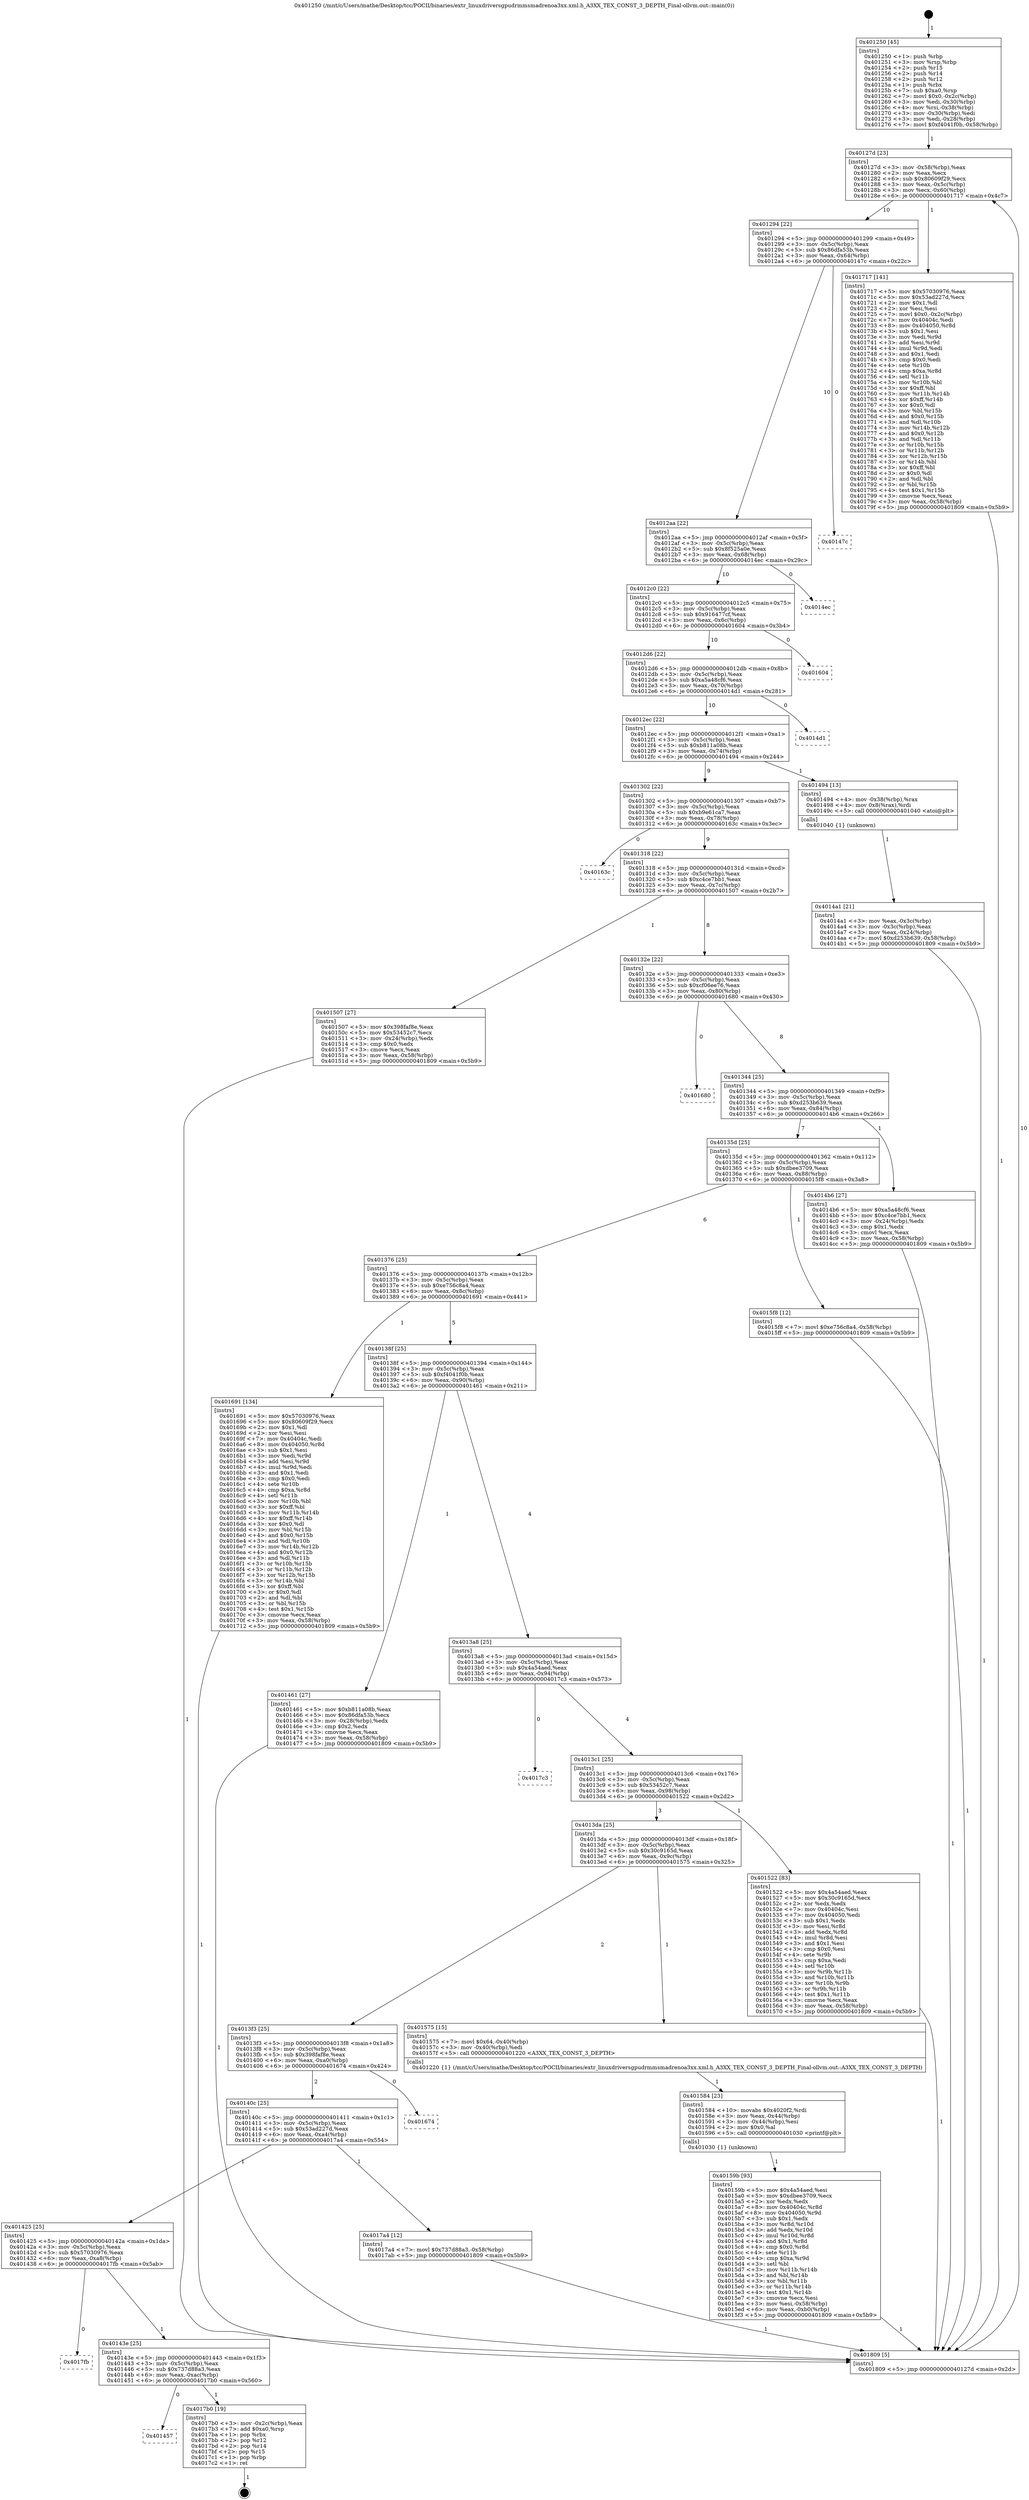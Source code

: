 digraph "0x401250" {
  label = "0x401250 (/mnt/c/Users/mathe/Desktop/tcc/POCII/binaries/extr_linuxdriversgpudrmmsmadrenoa3xx.xml.h_A3XX_TEX_CONST_3_DEPTH_Final-ollvm.out::main(0))"
  labelloc = "t"
  node[shape=record]

  Entry [label="",width=0.3,height=0.3,shape=circle,fillcolor=black,style=filled]
  "0x40127d" [label="{
     0x40127d [23]\l
     | [instrs]\l
     &nbsp;&nbsp;0x40127d \<+3\>: mov -0x58(%rbp),%eax\l
     &nbsp;&nbsp;0x401280 \<+2\>: mov %eax,%ecx\l
     &nbsp;&nbsp;0x401282 \<+6\>: sub $0x80609f29,%ecx\l
     &nbsp;&nbsp;0x401288 \<+3\>: mov %eax,-0x5c(%rbp)\l
     &nbsp;&nbsp;0x40128b \<+3\>: mov %ecx,-0x60(%rbp)\l
     &nbsp;&nbsp;0x40128e \<+6\>: je 0000000000401717 \<main+0x4c7\>\l
  }"]
  "0x401717" [label="{
     0x401717 [141]\l
     | [instrs]\l
     &nbsp;&nbsp;0x401717 \<+5\>: mov $0x57030976,%eax\l
     &nbsp;&nbsp;0x40171c \<+5\>: mov $0x53ad227d,%ecx\l
     &nbsp;&nbsp;0x401721 \<+2\>: mov $0x1,%dl\l
     &nbsp;&nbsp;0x401723 \<+2\>: xor %esi,%esi\l
     &nbsp;&nbsp;0x401725 \<+7\>: movl $0x0,-0x2c(%rbp)\l
     &nbsp;&nbsp;0x40172c \<+7\>: mov 0x40404c,%edi\l
     &nbsp;&nbsp;0x401733 \<+8\>: mov 0x404050,%r8d\l
     &nbsp;&nbsp;0x40173b \<+3\>: sub $0x1,%esi\l
     &nbsp;&nbsp;0x40173e \<+3\>: mov %edi,%r9d\l
     &nbsp;&nbsp;0x401741 \<+3\>: add %esi,%r9d\l
     &nbsp;&nbsp;0x401744 \<+4\>: imul %r9d,%edi\l
     &nbsp;&nbsp;0x401748 \<+3\>: and $0x1,%edi\l
     &nbsp;&nbsp;0x40174b \<+3\>: cmp $0x0,%edi\l
     &nbsp;&nbsp;0x40174e \<+4\>: sete %r10b\l
     &nbsp;&nbsp;0x401752 \<+4\>: cmp $0xa,%r8d\l
     &nbsp;&nbsp;0x401756 \<+4\>: setl %r11b\l
     &nbsp;&nbsp;0x40175a \<+3\>: mov %r10b,%bl\l
     &nbsp;&nbsp;0x40175d \<+3\>: xor $0xff,%bl\l
     &nbsp;&nbsp;0x401760 \<+3\>: mov %r11b,%r14b\l
     &nbsp;&nbsp;0x401763 \<+4\>: xor $0xff,%r14b\l
     &nbsp;&nbsp;0x401767 \<+3\>: xor $0x0,%dl\l
     &nbsp;&nbsp;0x40176a \<+3\>: mov %bl,%r15b\l
     &nbsp;&nbsp;0x40176d \<+4\>: and $0x0,%r15b\l
     &nbsp;&nbsp;0x401771 \<+3\>: and %dl,%r10b\l
     &nbsp;&nbsp;0x401774 \<+3\>: mov %r14b,%r12b\l
     &nbsp;&nbsp;0x401777 \<+4\>: and $0x0,%r12b\l
     &nbsp;&nbsp;0x40177b \<+3\>: and %dl,%r11b\l
     &nbsp;&nbsp;0x40177e \<+3\>: or %r10b,%r15b\l
     &nbsp;&nbsp;0x401781 \<+3\>: or %r11b,%r12b\l
     &nbsp;&nbsp;0x401784 \<+3\>: xor %r12b,%r15b\l
     &nbsp;&nbsp;0x401787 \<+3\>: or %r14b,%bl\l
     &nbsp;&nbsp;0x40178a \<+3\>: xor $0xff,%bl\l
     &nbsp;&nbsp;0x40178d \<+3\>: or $0x0,%dl\l
     &nbsp;&nbsp;0x401790 \<+2\>: and %dl,%bl\l
     &nbsp;&nbsp;0x401792 \<+3\>: or %bl,%r15b\l
     &nbsp;&nbsp;0x401795 \<+4\>: test $0x1,%r15b\l
     &nbsp;&nbsp;0x401799 \<+3\>: cmovne %ecx,%eax\l
     &nbsp;&nbsp;0x40179c \<+3\>: mov %eax,-0x58(%rbp)\l
     &nbsp;&nbsp;0x40179f \<+5\>: jmp 0000000000401809 \<main+0x5b9\>\l
  }"]
  "0x401294" [label="{
     0x401294 [22]\l
     | [instrs]\l
     &nbsp;&nbsp;0x401294 \<+5\>: jmp 0000000000401299 \<main+0x49\>\l
     &nbsp;&nbsp;0x401299 \<+3\>: mov -0x5c(%rbp),%eax\l
     &nbsp;&nbsp;0x40129c \<+5\>: sub $0x86dfa53b,%eax\l
     &nbsp;&nbsp;0x4012a1 \<+3\>: mov %eax,-0x64(%rbp)\l
     &nbsp;&nbsp;0x4012a4 \<+6\>: je 000000000040147c \<main+0x22c\>\l
  }"]
  Exit [label="",width=0.3,height=0.3,shape=circle,fillcolor=black,style=filled,peripheries=2]
  "0x40147c" [label="{
     0x40147c\l
  }", style=dashed]
  "0x4012aa" [label="{
     0x4012aa [22]\l
     | [instrs]\l
     &nbsp;&nbsp;0x4012aa \<+5\>: jmp 00000000004012af \<main+0x5f\>\l
     &nbsp;&nbsp;0x4012af \<+3\>: mov -0x5c(%rbp),%eax\l
     &nbsp;&nbsp;0x4012b2 \<+5\>: sub $0x8f525a0e,%eax\l
     &nbsp;&nbsp;0x4012b7 \<+3\>: mov %eax,-0x68(%rbp)\l
     &nbsp;&nbsp;0x4012ba \<+6\>: je 00000000004014ec \<main+0x29c\>\l
  }"]
  "0x401457" [label="{
     0x401457\l
  }", style=dashed]
  "0x4014ec" [label="{
     0x4014ec\l
  }", style=dashed]
  "0x4012c0" [label="{
     0x4012c0 [22]\l
     | [instrs]\l
     &nbsp;&nbsp;0x4012c0 \<+5\>: jmp 00000000004012c5 \<main+0x75\>\l
     &nbsp;&nbsp;0x4012c5 \<+3\>: mov -0x5c(%rbp),%eax\l
     &nbsp;&nbsp;0x4012c8 \<+5\>: sub $0x916477cf,%eax\l
     &nbsp;&nbsp;0x4012cd \<+3\>: mov %eax,-0x6c(%rbp)\l
     &nbsp;&nbsp;0x4012d0 \<+6\>: je 0000000000401604 \<main+0x3b4\>\l
  }"]
  "0x4017b0" [label="{
     0x4017b0 [19]\l
     | [instrs]\l
     &nbsp;&nbsp;0x4017b0 \<+3\>: mov -0x2c(%rbp),%eax\l
     &nbsp;&nbsp;0x4017b3 \<+7\>: add $0xa0,%rsp\l
     &nbsp;&nbsp;0x4017ba \<+1\>: pop %rbx\l
     &nbsp;&nbsp;0x4017bb \<+2\>: pop %r12\l
     &nbsp;&nbsp;0x4017bd \<+2\>: pop %r14\l
     &nbsp;&nbsp;0x4017bf \<+2\>: pop %r15\l
     &nbsp;&nbsp;0x4017c1 \<+1\>: pop %rbp\l
     &nbsp;&nbsp;0x4017c2 \<+1\>: ret\l
  }"]
  "0x401604" [label="{
     0x401604\l
  }", style=dashed]
  "0x4012d6" [label="{
     0x4012d6 [22]\l
     | [instrs]\l
     &nbsp;&nbsp;0x4012d6 \<+5\>: jmp 00000000004012db \<main+0x8b\>\l
     &nbsp;&nbsp;0x4012db \<+3\>: mov -0x5c(%rbp),%eax\l
     &nbsp;&nbsp;0x4012de \<+5\>: sub $0xa5a48cf6,%eax\l
     &nbsp;&nbsp;0x4012e3 \<+3\>: mov %eax,-0x70(%rbp)\l
     &nbsp;&nbsp;0x4012e6 \<+6\>: je 00000000004014d1 \<main+0x281\>\l
  }"]
  "0x40143e" [label="{
     0x40143e [25]\l
     | [instrs]\l
     &nbsp;&nbsp;0x40143e \<+5\>: jmp 0000000000401443 \<main+0x1f3\>\l
     &nbsp;&nbsp;0x401443 \<+3\>: mov -0x5c(%rbp),%eax\l
     &nbsp;&nbsp;0x401446 \<+5\>: sub $0x737d88a3,%eax\l
     &nbsp;&nbsp;0x40144b \<+6\>: mov %eax,-0xac(%rbp)\l
     &nbsp;&nbsp;0x401451 \<+6\>: je 00000000004017b0 \<main+0x560\>\l
  }"]
  "0x4014d1" [label="{
     0x4014d1\l
  }", style=dashed]
  "0x4012ec" [label="{
     0x4012ec [22]\l
     | [instrs]\l
     &nbsp;&nbsp;0x4012ec \<+5\>: jmp 00000000004012f1 \<main+0xa1\>\l
     &nbsp;&nbsp;0x4012f1 \<+3\>: mov -0x5c(%rbp),%eax\l
     &nbsp;&nbsp;0x4012f4 \<+5\>: sub $0xb811a08b,%eax\l
     &nbsp;&nbsp;0x4012f9 \<+3\>: mov %eax,-0x74(%rbp)\l
     &nbsp;&nbsp;0x4012fc \<+6\>: je 0000000000401494 \<main+0x244\>\l
  }"]
  "0x4017fb" [label="{
     0x4017fb\l
  }", style=dashed]
  "0x401494" [label="{
     0x401494 [13]\l
     | [instrs]\l
     &nbsp;&nbsp;0x401494 \<+4\>: mov -0x38(%rbp),%rax\l
     &nbsp;&nbsp;0x401498 \<+4\>: mov 0x8(%rax),%rdi\l
     &nbsp;&nbsp;0x40149c \<+5\>: call 0000000000401040 \<atoi@plt\>\l
     | [calls]\l
     &nbsp;&nbsp;0x401040 \{1\} (unknown)\l
  }"]
  "0x401302" [label="{
     0x401302 [22]\l
     | [instrs]\l
     &nbsp;&nbsp;0x401302 \<+5\>: jmp 0000000000401307 \<main+0xb7\>\l
     &nbsp;&nbsp;0x401307 \<+3\>: mov -0x5c(%rbp),%eax\l
     &nbsp;&nbsp;0x40130a \<+5\>: sub $0xb9e61ca7,%eax\l
     &nbsp;&nbsp;0x40130f \<+3\>: mov %eax,-0x78(%rbp)\l
     &nbsp;&nbsp;0x401312 \<+6\>: je 000000000040163c \<main+0x3ec\>\l
  }"]
  "0x401425" [label="{
     0x401425 [25]\l
     | [instrs]\l
     &nbsp;&nbsp;0x401425 \<+5\>: jmp 000000000040142a \<main+0x1da\>\l
     &nbsp;&nbsp;0x40142a \<+3\>: mov -0x5c(%rbp),%eax\l
     &nbsp;&nbsp;0x40142d \<+5\>: sub $0x57030976,%eax\l
     &nbsp;&nbsp;0x401432 \<+6\>: mov %eax,-0xa8(%rbp)\l
     &nbsp;&nbsp;0x401438 \<+6\>: je 00000000004017fb \<main+0x5ab\>\l
  }"]
  "0x40163c" [label="{
     0x40163c\l
  }", style=dashed]
  "0x401318" [label="{
     0x401318 [22]\l
     | [instrs]\l
     &nbsp;&nbsp;0x401318 \<+5\>: jmp 000000000040131d \<main+0xcd\>\l
     &nbsp;&nbsp;0x40131d \<+3\>: mov -0x5c(%rbp),%eax\l
     &nbsp;&nbsp;0x401320 \<+5\>: sub $0xc4ce7bb1,%eax\l
     &nbsp;&nbsp;0x401325 \<+3\>: mov %eax,-0x7c(%rbp)\l
     &nbsp;&nbsp;0x401328 \<+6\>: je 0000000000401507 \<main+0x2b7\>\l
  }"]
  "0x4017a4" [label="{
     0x4017a4 [12]\l
     | [instrs]\l
     &nbsp;&nbsp;0x4017a4 \<+7\>: movl $0x737d88a3,-0x58(%rbp)\l
     &nbsp;&nbsp;0x4017ab \<+5\>: jmp 0000000000401809 \<main+0x5b9\>\l
  }"]
  "0x401507" [label="{
     0x401507 [27]\l
     | [instrs]\l
     &nbsp;&nbsp;0x401507 \<+5\>: mov $0x398faf8e,%eax\l
     &nbsp;&nbsp;0x40150c \<+5\>: mov $0x53452c7,%ecx\l
     &nbsp;&nbsp;0x401511 \<+3\>: mov -0x24(%rbp),%edx\l
     &nbsp;&nbsp;0x401514 \<+3\>: cmp $0x0,%edx\l
     &nbsp;&nbsp;0x401517 \<+3\>: cmove %ecx,%eax\l
     &nbsp;&nbsp;0x40151a \<+3\>: mov %eax,-0x58(%rbp)\l
     &nbsp;&nbsp;0x40151d \<+5\>: jmp 0000000000401809 \<main+0x5b9\>\l
  }"]
  "0x40132e" [label="{
     0x40132e [22]\l
     | [instrs]\l
     &nbsp;&nbsp;0x40132e \<+5\>: jmp 0000000000401333 \<main+0xe3\>\l
     &nbsp;&nbsp;0x401333 \<+3\>: mov -0x5c(%rbp),%eax\l
     &nbsp;&nbsp;0x401336 \<+5\>: sub $0xcf06ee76,%eax\l
     &nbsp;&nbsp;0x40133b \<+3\>: mov %eax,-0x80(%rbp)\l
     &nbsp;&nbsp;0x40133e \<+6\>: je 0000000000401680 \<main+0x430\>\l
  }"]
  "0x40140c" [label="{
     0x40140c [25]\l
     | [instrs]\l
     &nbsp;&nbsp;0x40140c \<+5\>: jmp 0000000000401411 \<main+0x1c1\>\l
     &nbsp;&nbsp;0x401411 \<+3\>: mov -0x5c(%rbp),%eax\l
     &nbsp;&nbsp;0x401414 \<+5\>: sub $0x53ad227d,%eax\l
     &nbsp;&nbsp;0x401419 \<+6\>: mov %eax,-0xa4(%rbp)\l
     &nbsp;&nbsp;0x40141f \<+6\>: je 00000000004017a4 \<main+0x554\>\l
  }"]
  "0x401680" [label="{
     0x401680\l
  }", style=dashed]
  "0x401344" [label="{
     0x401344 [25]\l
     | [instrs]\l
     &nbsp;&nbsp;0x401344 \<+5\>: jmp 0000000000401349 \<main+0xf9\>\l
     &nbsp;&nbsp;0x401349 \<+3\>: mov -0x5c(%rbp),%eax\l
     &nbsp;&nbsp;0x40134c \<+5\>: sub $0xd253b639,%eax\l
     &nbsp;&nbsp;0x401351 \<+6\>: mov %eax,-0x84(%rbp)\l
     &nbsp;&nbsp;0x401357 \<+6\>: je 00000000004014b6 \<main+0x266\>\l
  }"]
  "0x401674" [label="{
     0x401674\l
  }", style=dashed]
  "0x4014b6" [label="{
     0x4014b6 [27]\l
     | [instrs]\l
     &nbsp;&nbsp;0x4014b6 \<+5\>: mov $0xa5a48cf6,%eax\l
     &nbsp;&nbsp;0x4014bb \<+5\>: mov $0xc4ce7bb1,%ecx\l
     &nbsp;&nbsp;0x4014c0 \<+3\>: mov -0x24(%rbp),%edx\l
     &nbsp;&nbsp;0x4014c3 \<+3\>: cmp $0x1,%edx\l
     &nbsp;&nbsp;0x4014c6 \<+3\>: cmovl %ecx,%eax\l
     &nbsp;&nbsp;0x4014c9 \<+3\>: mov %eax,-0x58(%rbp)\l
     &nbsp;&nbsp;0x4014cc \<+5\>: jmp 0000000000401809 \<main+0x5b9\>\l
  }"]
  "0x40135d" [label="{
     0x40135d [25]\l
     | [instrs]\l
     &nbsp;&nbsp;0x40135d \<+5\>: jmp 0000000000401362 \<main+0x112\>\l
     &nbsp;&nbsp;0x401362 \<+3\>: mov -0x5c(%rbp),%eax\l
     &nbsp;&nbsp;0x401365 \<+5\>: sub $0xdbee3709,%eax\l
     &nbsp;&nbsp;0x40136a \<+6\>: mov %eax,-0x88(%rbp)\l
     &nbsp;&nbsp;0x401370 \<+6\>: je 00000000004015f8 \<main+0x3a8\>\l
  }"]
  "0x40159b" [label="{
     0x40159b [93]\l
     | [instrs]\l
     &nbsp;&nbsp;0x40159b \<+5\>: mov $0x4a54aed,%esi\l
     &nbsp;&nbsp;0x4015a0 \<+5\>: mov $0xdbee3709,%ecx\l
     &nbsp;&nbsp;0x4015a5 \<+2\>: xor %edx,%edx\l
     &nbsp;&nbsp;0x4015a7 \<+8\>: mov 0x40404c,%r8d\l
     &nbsp;&nbsp;0x4015af \<+8\>: mov 0x404050,%r9d\l
     &nbsp;&nbsp;0x4015b7 \<+3\>: sub $0x1,%edx\l
     &nbsp;&nbsp;0x4015ba \<+3\>: mov %r8d,%r10d\l
     &nbsp;&nbsp;0x4015bd \<+3\>: add %edx,%r10d\l
     &nbsp;&nbsp;0x4015c0 \<+4\>: imul %r10d,%r8d\l
     &nbsp;&nbsp;0x4015c4 \<+4\>: and $0x1,%r8d\l
     &nbsp;&nbsp;0x4015c8 \<+4\>: cmp $0x0,%r8d\l
     &nbsp;&nbsp;0x4015cc \<+4\>: sete %r11b\l
     &nbsp;&nbsp;0x4015d0 \<+4\>: cmp $0xa,%r9d\l
     &nbsp;&nbsp;0x4015d4 \<+3\>: setl %bl\l
     &nbsp;&nbsp;0x4015d7 \<+3\>: mov %r11b,%r14b\l
     &nbsp;&nbsp;0x4015da \<+3\>: and %bl,%r14b\l
     &nbsp;&nbsp;0x4015dd \<+3\>: xor %bl,%r11b\l
     &nbsp;&nbsp;0x4015e0 \<+3\>: or %r11b,%r14b\l
     &nbsp;&nbsp;0x4015e3 \<+4\>: test $0x1,%r14b\l
     &nbsp;&nbsp;0x4015e7 \<+3\>: cmovne %ecx,%esi\l
     &nbsp;&nbsp;0x4015ea \<+3\>: mov %esi,-0x58(%rbp)\l
     &nbsp;&nbsp;0x4015ed \<+6\>: mov %eax,-0xb0(%rbp)\l
     &nbsp;&nbsp;0x4015f3 \<+5\>: jmp 0000000000401809 \<main+0x5b9\>\l
  }"]
  "0x4015f8" [label="{
     0x4015f8 [12]\l
     | [instrs]\l
     &nbsp;&nbsp;0x4015f8 \<+7\>: movl $0xe756c8a4,-0x58(%rbp)\l
     &nbsp;&nbsp;0x4015ff \<+5\>: jmp 0000000000401809 \<main+0x5b9\>\l
  }"]
  "0x401376" [label="{
     0x401376 [25]\l
     | [instrs]\l
     &nbsp;&nbsp;0x401376 \<+5\>: jmp 000000000040137b \<main+0x12b\>\l
     &nbsp;&nbsp;0x40137b \<+3\>: mov -0x5c(%rbp),%eax\l
     &nbsp;&nbsp;0x40137e \<+5\>: sub $0xe756c8a4,%eax\l
     &nbsp;&nbsp;0x401383 \<+6\>: mov %eax,-0x8c(%rbp)\l
     &nbsp;&nbsp;0x401389 \<+6\>: je 0000000000401691 \<main+0x441\>\l
  }"]
  "0x401584" [label="{
     0x401584 [23]\l
     | [instrs]\l
     &nbsp;&nbsp;0x401584 \<+10\>: movabs $0x4020f2,%rdi\l
     &nbsp;&nbsp;0x40158e \<+3\>: mov %eax,-0x44(%rbp)\l
     &nbsp;&nbsp;0x401591 \<+3\>: mov -0x44(%rbp),%esi\l
     &nbsp;&nbsp;0x401594 \<+2\>: mov $0x0,%al\l
     &nbsp;&nbsp;0x401596 \<+5\>: call 0000000000401030 \<printf@plt\>\l
     | [calls]\l
     &nbsp;&nbsp;0x401030 \{1\} (unknown)\l
  }"]
  "0x401691" [label="{
     0x401691 [134]\l
     | [instrs]\l
     &nbsp;&nbsp;0x401691 \<+5\>: mov $0x57030976,%eax\l
     &nbsp;&nbsp;0x401696 \<+5\>: mov $0x80609f29,%ecx\l
     &nbsp;&nbsp;0x40169b \<+2\>: mov $0x1,%dl\l
     &nbsp;&nbsp;0x40169d \<+2\>: xor %esi,%esi\l
     &nbsp;&nbsp;0x40169f \<+7\>: mov 0x40404c,%edi\l
     &nbsp;&nbsp;0x4016a6 \<+8\>: mov 0x404050,%r8d\l
     &nbsp;&nbsp;0x4016ae \<+3\>: sub $0x1,%esi\l
     &nbsp;&nbsp;0x4016b1 \<+3\>: mov %edi,%r9d\l
     &nbsp;&nbsp;0x4016b4 \<+3\>: add %esi,%r9d\l
     &nbsp;&nbsp;0x4016b7 \<+4\>: imul %r9d,%edi\l
     &nbsp;&nbsp;0x4016bb \<+3\>: and $0x1,%edi\l
     &nbsp;&nbsp;0x4016be \<+3\>: cmp $0x0,%edi\l
     &nbsp;&nbsp;0x4016c1 \<+4\>: sete %r10b\l
     &nbsp;&nbsp;0x4016c5 \<+4\>: cmp $0xa,%r8d\l
     &nbsp;&nbsp;0x4016c9 \<+4\>: setl %r11b\l
     &nbsp;&nbsp;0x4016cd \<+3\>: mov %r10b,%bl\l
     &nbsp;&nbsp;0x4016d0 \<+3\>: xor $0xff,%bl\l
     &nbsp;&nbsp;0x4016d3 \<+3\>: mov %r11b,%r14b\l
     &nbsp;&nbsp;0x4016d6 \<+4\>: xor $0xff,%r14b\l
     &nbsp;&nbsp;0x4016da \<+3\>: xor $0x0,%dl\l
     &nbsp;&nbsp;0x4016dd \<+3\>: mov %bl,%r15b\l
     &nbsp;&nbsp;0x4016e0 \<+4\>: and $0x0,%r15b\l
     &nbsp;&nbsp;0x4016e4 \<+3\>: and %dl,%r10b\l
     &nbsp;&nbsp;0x4016e7 \<+3\>: mov %r14b,%r12b\l
     &nbsp;&nbsp;0x4016ea \<+4\>: and $0x0,%r12b\l
     &nbsp;&nbsp;0x4016ee \<+3\>: and %dl,%r11b\l
     &nbsp;&nbsp;0x4016f1 \<+3\>: or %r10b,%r15b\l
     &nbsp;&nbsp;0x4016f4 \<+3\>: or %r11b,%r12b\l
     &nbsp;&nbsp;0x4016f7 \<+3\>: xor %r12b,%r15b\l
     &nbsp;&nbsp;0x4016fa \<+3\>: or %r14b,%bl\l
     &nbsp;&nbsp;0x4016fd \<+3\>: xor $0xff,%bl\l
     &nbsp;&nbsp;0x401700 \<+3\>: or $0x0,%dl\l
     &nbsp;&nbsp;0x401703 \<+2\>: and %dl,%bl\l
     &nbsp;&nbsp;0x401705 \<+3\>: or %bl,%r15b\l
     &nbsp;&nbsp;0x401708 \<+4\>: test $0x1,%r15b\l
     &nbsp;&nbsp;0x40170c \<+3\>: cmovne %ecx,%eax\l
     &nbsp;&nbsp;0x40170f \<+3\>: mov %eax,-0x58(%rbp)\l
     &nbsp;&nbsp;0x401712 \<+5\>: jmp 0000000000401809 \<main+0x5b9\>\l
  }"]
  "0x40138f" [label="{
     0x40138f [25]\l
     | [instrs]\l
     &nbsp;&nbsp;0x40138f \<+5\>: jmp 0000000000401394 \<main+0x144\>\l
     &nbsp;&nbsp;0x401394 \<+3\>: mov -0x5c(%rbp),%eax\l
     &nbsp;&nbsp;0x401397 \<+5\>: sub $0xf4041f0b,%eax\l
     &nbsp;&nbsp;0x40139c \<+6\>: mov %eax,-0x90(%rbp)\l
     &nbsp;&nbsp;0x4013a2 \<+6\>: je 0000000000401461 \<main+0x211\>\l
  }"]
  "0x4013f3" [label="{
     0x4013f3 [25]\l
     | [instrs]\l
     &nbsp;&nbsp;0x4013f3 \<+5\>: jmp 00000000004013f8 \<main+0x1a8\>\l
     &nbsp;&nbsp;0x4013f8 \<+3\>: mov -0x5c(%rbp),%eax\l
     &nbsp;&nbsp;0x4013fb \<+5\>: sub $0x398faf8e,%eax\l
     &nbsp;&nbsp;0x401400 \<+6\>: mov %eax,-0xa0(%rbp)\l
     &nbsp;&nbsp;0x401406 \<+6\>: je 0000000000401674 \<main+0x424\>\l
  }"]
  "0x401461" [label="{
     0x401461 [27]\l
     | [instrs]\l
     &nbsp;&nbsp;0x401461 \<+5\>: mov $0xb811a08b,%eax\l
     &nbsp;&nbsp;0x401466 \<+5\>: mov $0x86dfa53b,%ecx\l
     &nbsp;&nbsp;0x40146b \<+3\>: mov -0x28(%rbp),%edx\l
     &nbsp;&nbsp;0x40146e \<+3\>: cmp $0x2,%edx\l
     &nbsp;&nbsp;0x401471 \<+3\>: cmovne %ecx,%eax\l
     &nbsp;&nbsp;0x401474 \<+3\>: mov %eax,-0x58(%rbp)\l
     &nbsp;&nbsp;0x401477 \<+5\>: jmp 0000000000401809 \<main+0x5b9\>\l
  }"]
  "0x4013a8" [label="{
     0x4013a8 [25]\l
     | [instrs]\l
     &nbsp;&nbsp;0x4013a8 \<+5\>: jmp 00000000004013ad \<main+0x15d\>\l
     &nbsp;&nbsp;0x4013ad \<+3\>: mov -0x5c(%rbp),%eax\l
     &nbsp;&nbsp;0x4013b0 \<+5\>: sub $0x4a54aed,%eax\l
     &nbsp;&nbsp;0x4013b5 \<+6\>: mov %eax,-0x94(%rbp)\l
     &nbsp;&nbsp;0x4013bb \<+6\>: je 00000000004017c3 \<main+0x573\>\l
  }"]
  "0x401809" [label="{
     0x401809 [5]\l
     | [instrs]\l
     &nbsp;&nbsp;0x401809 \<+5\>: jmp 000000000040127d \<main+0x2d\>\l
  }"]
  "0x401250" [label="{
     0x401250 [45]\l
     | [instrs]\l
     &nbsp;&nbsp;0x401250 \<+1\>: push %rbp\l
     &nbsp;&nbsp;0x401251 \<+3\>: mov %rsp,%rbp\l
     &nbsp;&nbsp;0x401254 \<+2\>: push %r15\l
     &nbsp;&nbsp;0x401256 \<+2\>: push %r14\l
     &nbsp;&nbsp;0x401258 \<+2\>: push %r12\l
     &nbsp;&nbsp;0x40125a \<+1\>: push %rbx\l
     &nbsp;&nbsp;0x40125b \<+7\>: sub $0xa0,%rsp\l
     &nbsp;&nbsp;0x401262 \<+7\>: movl $0x0,-0x2c(%rbp)\l
     &nbsp;&nbsp;0x401269 \<+3\>: mov %edi,-0x30(%rbp)\l
     &nbsp;&nbsp;0x40126c \<+4\>: mov %rsi,-0x38(%rbp)\l
     &nbsp;&nbsp;0x401270 \<+3\>: mov -0x30(%rbp),%edi\l
     &nbsp;&nbsp;0x401273 \<+3\>: mov %edi,-0x28(%rbp)\l
     &nbsp;&nbsp;0x401276 \<+7\>: movl $0xf4041f0b,-0x58(%rbp)\l
  }"]
  "0x4014a1" [label="{
     0x4014a1 [21]\l
     | [instrs]\l
     &nbsp;&nbsp;0x4014a1 \<+3\>: mov %eax,-0x3c(%rbp)\l
     &nbsp;&nbsp;0x4014a4 \<+3\>: mov -0x3c(%rbp),%eax\l
     &nbsp;&nbsp;0x4014a7 \<+3\>: mov %eax,-0x24(%rbp)\l
     &nbsp;&nbsp;0x4014aa \<+7\>: movl $0xd253b639,-0x58(%rbp)\l
     &nbsp;&nbsp;0x4014b1 \<+5\>: jmp 0000000000401809 \<main+0x5b9\>\l
  }"]
  "0x401575" [label="{
     0x401575 [15]\l
     | [instrs]\l
     &nbsp;&nbsp;0x401575 \<+7\>: movl $0x64,-0x40(%rbp)\l
     &nbsp;&nbsp;0x40157c \<+3\>: mov -0x40(%rbp),%edi\l
     &nbsp;&nbsp;0x40157f \<+5\>: call 0000000000401220 \<A3XX_TEX_CONST_3_DEPTH\>\l
     | [calls]\l
     &nbsp;&nbsp;0x401220 \{1\} (/mnt/c/Users/mathe/Desktop/tcc/POCII/binaries/extr_linuxdriversgpudrmmsmadrenoa3xx.xml.h_A3XX_TEX_CONST_3_DEPTH_Final-ollvm.out::A3XX_TEX_CONST_3_DEPTH)\l
  }"]
  "0x4017c3" [label="{
     0x4017c3\l
  }", style=dashed]
  "0x4013c1" [label="{
     0x4013c1 [25]\l
     | [instrs]\l
     &nbsp;&nbsp;0x4013c1 \<+5\>: jmp 00000000004013c6 \<main+0x176\>\l
     &nbsp;&nbsp;0x4013c6 \<+3\>: mov -0x5c(%rbp),%eax\l
     &nbsp;&nbsp;0x4013c9 \<+5\>: sub $0x53452c7,%eax\l
     &nbsp;&nbsp;0x4013ce \<+6\>: mov %eax,-0x98(%rbp)\l
     &nbsp;&nbsp;0x4013d4 \<+6\>: je 0000000000401522 \<main+0x2d2\>\l
  }"]
  "0x4013da" [label="{
     0x4013da [25]\l
     | [instrs]\l
     &nbsp;&nbsp;0x4013da \<+5\>: jmp 00000000004013df \<main+0x18f\>\l
     &nbsp;&nbsp;0x4013df \<+3\>: mov -0x5c(%rbp),%eax\l
     &nbsp;&nbsp;0x4013e2 \<+5\>: sub $0x30c9165d,%eax\l
     &nbsp;&nbsp;0x4013e7 \<+6\>: mov %eax,-0x9c(%rbp)\l
     &nbsp;&nbsp;0x4013ed \<+6\>: je 0000000000401575 \<main+0x325\>\l
  }"]
  "0x401522" [label="{
     0x401522 [83]\l
     | [instrs]\l
     &nbsp;&nbsp;0x401522 \<+5\>: mov $0x4a54aed,%eax\l
     &nbsp;&nbsp;0x401527 \<+5\>: mov $0x30c9165d,%ecx\l
     &nbsp;&nbsp;0x40152c \<+2\>: xor %edx,%edx\l
     &nbsp;&nbsp;0x40152e \<+7\>: mov 0x40404c,%esi\l
     &nbsp;&nbsp;0x401535 \<+7\>: mov 0x404050,%edi\l
     &nbsp;&nbsp;0x40153c \<+3\>: sub $0x1,%edx\l
     &nbsp;&nbsp;0x40153f \<+3\>: mov %esi,%r8d\l
     &nbsp;&nbsp;0x401542 \<+3\>: add %edx,%r8d\l
     &nbsp;&nbsp;0x401545 \<+4\>: imul %r8d,%esi\l
     &nbsp;&nbsp;0x401549 \<+3\>: and $0x1,%esi\l
     &nbsp;&nbsp;0x40154c \<+3\>: cmp $0x0,%esi\l
     &nbsp;&nbsp;0x40154f \<+4\>: sete %r9b\l
     &nbsp;&nbsp;0x401553 \<+3\>: cmp $0xa,%edi\l
     &nbsp;&nbsp;0x401556 \<+4\>: setl %r10b\l
     &nbsp;&nbsp;0x40155a \<+3\>: mov %r9b,%r11b\l
     &nbsp;&nbsp;0x40155d \<+3\>: and %r10b,%r11b\l
     &nbsp;&nbsp;0x401560 \<+3\>: xor %r10b,%r9b\l
     &nbsp;&nbsp;0x401563 \<+3\>: or %r9b,%r11b\l
     &nbsp;&nbsp;0x401566 \<+4\>: test $0x1,%r11b\l
     &nbsp;&nbsp;0x40156a \<+3\>: cmovne %ecx,%eax\l
     &nbsp;&nbsp;0x40156d \<+3\>: mov %eax,-0x58(%rbp)\l
     &nbsp;&nbsp;0x401570 \<+5\>: jmp 0000000000401809 \<main+0x5b9\>\l
  }"]
  Entry -> "0x401250" [label=" 1"]
  "0x40127d" -> "0x401717" [label=" 1"]
  "0x40127d" -> "0x401294" [label=" 10"]
  "0x4017b0" -> Exit [label=" 1"]
  "0x401294" -> "0x40147c" [label=" 0"]
  "0x401294" -> "0x4012aa" [label=" 10"]
  "0x40143e" -> "0x401457" [label=" 0"]
  "0x4012aa" -> "0x4014ec" [label=" 0"]
  "0x4012aa" -> "0x4012c0" [label=" 10"]
  "0x40143e" -> "0x4017b0" [label=" 1"]
  "0x4012c0" -> "0x401604" [label=" 0"]
  "0x4012c0" -> "0x4012d6" [label=" 10"]
  "0x401425" -> "0x40143e" [label=" 1"]
  "0x4012d6" -> "0x4014d1" [label=" 0"]
  "0x4012d6" -> "0x4012ec" [label=" 10"]
  "0x401425" -> "0x4017fb" [label=" 0"]
  "0x4012ec" -> "0x401494" [label=" 1"]
  "0x4012ec" -> "0x401302" [label=" 9"]
  "0x4017a4" -> "0x401809" [label=" 1"]
  "0x401302" -> "0x40163c" [label=" 0"]
  "0x401302" -> "0x401318" [label=" 9"]
  "0x40140c" -> "0x401425" [label=" 1"]
  "0x401318" -> "0x401507" [label=" 1"]
  "0x401318" -> "0x40132e" [label=" 8"]
  "0x40140c" -> "0x4017a4" [label=" 1"]
  "0x40132e" -> "0x401680" [label=" 0"]
  "0x40132e" -> "0x401344" [label=" 8"]
  "0x4013f3" -> "0x40140c" [label=" 2"]
  "0x401344" -> "0x4014b6" [label=" 1"]
  "0x401344" -> "0x40135d" [label=" 7"]
  "0x4013f3" -> "0x401674" [label=" 0"]
  "0x40135d" -> "0x4015f8" [label=" 1"]
  "0x40135d" -> "0x401376" [label=" 6"]
  "0x401717" -> "0x401809" [label=" 1"]
  "0x401376" -> "0x401691" [label=" 1"]
  "0x401376" -> "0x40138f" [label=" 5"]
  "0x401691" -> "0x401809" [label=" 1"]
  "0x40138f" -> "0x401461" [label=" 1"]
  "0x40138f" -> "0x4013a8" [label=" 4"]
  "0x401461" -> "0x401809" [label=" 1"]
  "0x401250" -> "0x40127d" [label=" 1"]
  "0x401809" -> "0x40127d" [label=" 10"]
  "0x401494" -> "0x4014a1" [label=" 1"]
  "0x4014a1" -> "0x401809" [label=" 1"]
  "0x4014b6" -> "0x401809" [label=" 1"]
  "0x401507" -> "0x401809" [label=" 1"]
  "0x4015f8" -> "0x401809" [label=" 1"]
  "0x4013a8" -> "0x4017c3" [label=" 0"]
  "0x4013a8" -> "0x4013c1" [label=" 4"]
  "0x40159b" -> "0x401809" [label=" 1"]
  "0x4013c1" -> "0x401522" [label=" 1"]
  "0x4013c1" -> "0x4013da" [label=" 3"]
  "0x401522" -> "0x401809" [label=" 1"]
  "0x401584" -> "0x40159b" [label=" 1"]
  "0x4013da" -> "0x401575" [label=" 1"]
  "0x4013da" -> "0x4013f3" [label=" 2"]
  "0x401575" -> "0x401584" [label=" 1"]
}
